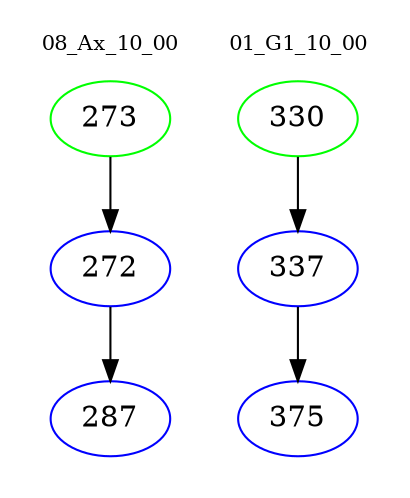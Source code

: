 digraph{
subgraph cluster_0 {
color = white
label = "08_Ax_10_00";
fontsize=10;
T0_273 [label="273", color="green"]
T0_273 -> T0_272 [color="black"]
T0_272 [label="272", color="blue"]
T0_272 -> T0_287 [color="black"]
T0_287 [label="287", color="blue"]
}
subgraph cluster_1 {
color = white
label = "01_G1_10_00";
fontsize=10;
T1_330 [label="330", color="green"]
T1_330 -> T1_337 [color="black"]
T1_337 [label="337", color="blue"]
T1_337 -> T1_375 [color="black"]
T1_375 [label="375", color="blue"]
}
}
